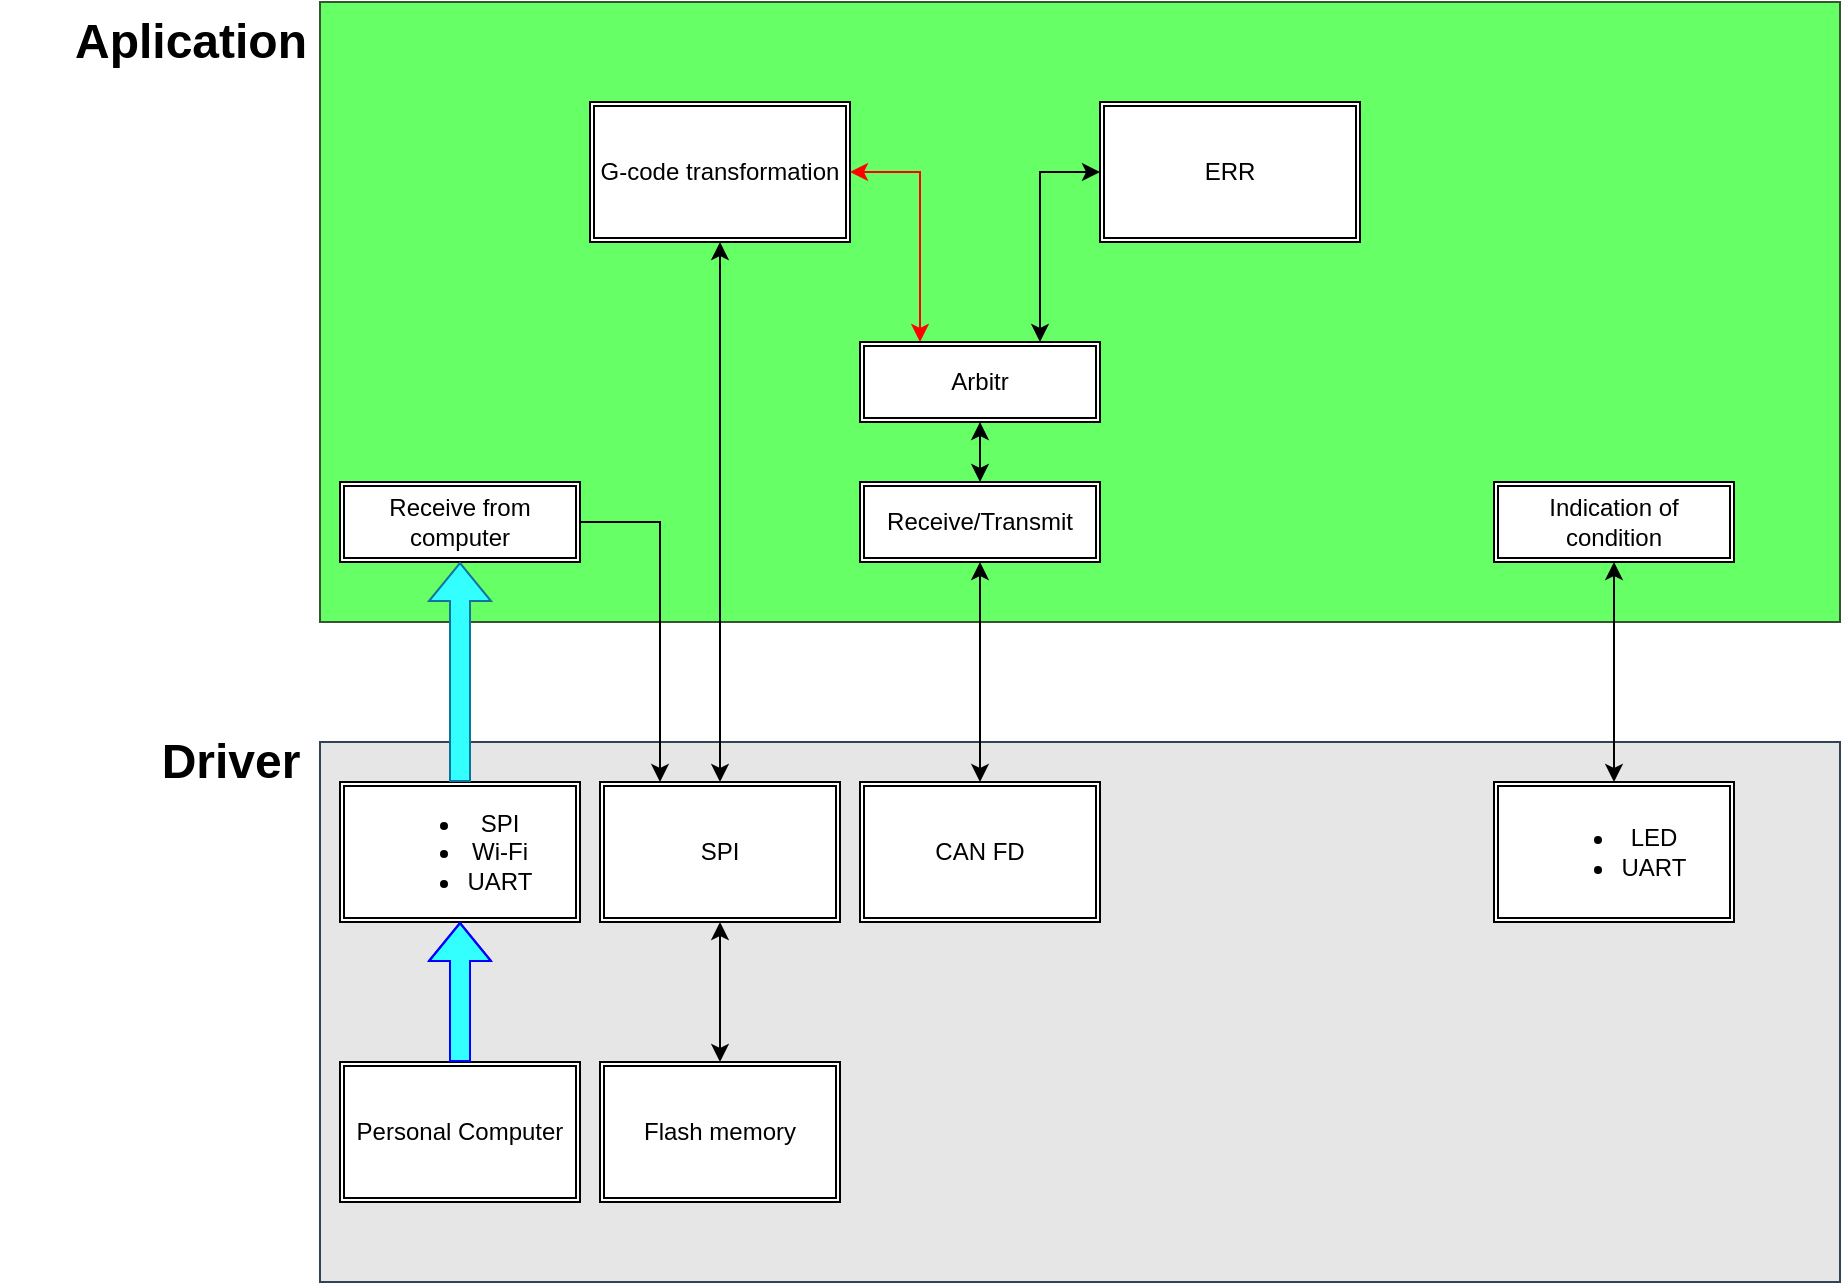 <mxfile version="21.6.8" type="device">
  <diagram id="t3cP3vF3lQIPkHDeWNGu" name="Страница — 1">
    <mxGraphModel dx="2062" dy="1844" grid="1" gridSize="10" guides="1" tooltips="1" connect="1" arrows="1" fold="1" page="1" pageScale="1" pageWidth="827" pageHeight="1169" math="0" shadow="0">
      <root>
        <mxCell id="0" />
        <mxCell id="1" parent="0" />
        <mxCell id="xS860GuPc2prP_vWfw5V-3" value="" style="rounded=0;whiteSpace=wrap;html=1;fillColor=#E6E6E6;fontColor=#ffffff;strokeColor=#314354;" vertex="1" parent="1">
          <mxGeometry x="120" y="190" width="760" height="270" as="geometry" />
        </mxCell>
        <mxCell id="xS860GuPc2prP_vWfw5V-4" value="" style="rounded=0;whiteSpace=wrap;html=1;fillColor=#66FF66;strokeColor=#3A5431;fontColor=#ffffff;" vertex="1" parent="1">
          <mxGeometry x="120" y="-180" width="760" height="310" as="geometry" />
        </mxCell>
        <mxCell id="xS860GuPc2prP_vWfw5V-5" value="Aplication" style="text;strokeColor=none;fillColor=none;html=1;fontSize=24;fontStyle=1;verticalAlign=middle;align=center;" vertex="1" parent="1">
          <mxGeometry x="-40" y="-180" width="190" height="40" as="geometry" />
        </mxCell>
        <mxCell id="xS860GuPc2prP_vWfw5V-6" value="Driver" style="text;strokeColor=none;fillColor=none;html=1;fontSize=24;fontStyle=1;verticalAlign=middle;align=center;" vertex="1" parent="1">
          <mxGeometry x="-20" y="180" width="190" height="40" as="geometry" />
        </mxCell>
        <mxCell id="xS860GuPc2prP_vWfw5V-7" value="ERR" style="shape=ext;double=1;rounded=0;whiteSpace=wrap;html=1;" vertex="1" parent="1">
          <mxGeometry x="510" y="-130" width="130" height="70" as="geometry" />
        </mxCell>
        <mxCell id="xS860GuPc2prP_vWfw5V-8" value="G-code transformation" style="shape=ext;double=1;rounded=0;whiteSpace=wrap;html=1;" vertex="1" parent="1">
          <mxGeometry x="255" y="-130" width="130" height="70" as="geometry" />
        </mxCell>
        <mxCell id="xS860GuPc2prP_vWfw5V-32" style="edgeStyle=orthogonalEdgeStyle;rounded=0;orthogonalLoop=1;jettySize=auto;html=1;entryX=0.25;entryY=0;entryDx=0;entryDy=0;" edge="1" parent="1" source="xS860GuPc2prP_vWfw5V-9" target="xS860GuPc2prP_vWfw5V-43">
          <mxGeometry relative="1" as="geometry">
            <mxPoint x="290" y="460" as="targetPoint" />
          </mxGeometry>
        </mxCell>
        <mxCell id="xS860GuPc2prP_vWfw5V-9" value="Receive from computer" style="shape=ext;double=1;rounded=0;whiteSpace=wrap;html=1;" vertex="1" parent="1">
          <mxGeometry x="130" y="60" width="120" height="40" as="geometry" />
        </mxCell>
        <mxCell id="xS860GuPc2prP_vWfw5V-10" value="Receive/Transmit" style="shape=ext;double=1;rounded=0;whiteSpace=wrap;html=1;" vertex="1" parent="1">
          <mxGeometry x="390" y="60" width="120" height="40" as="geometry" />
        </mxCell>
        <mxCell id="xS860GuPc2prP_vWfw5V-42" style="edgeStyle=orthogonalEdgeStyle;rounded=0;orthogonalLoop=1;jettySize=auto;html=1;exitX=0.25;exitY=0;exitDx=0;exitDy=0;entryX=1;entryY=0.5;entryDx=0;entryDy=0;startArrow=classic;startFill=1;strokeColor=#FF0000;" edge="1" parent="1" source="xS860GuPc2prP_vWfw5V-11" target="xS860GuPc2prP_vWfw5V-8">
          <mxGeometry relative="1" as="geometry" />
        </mxCell>
        <mxCell id="xS860GuPc2prP_vWfw5V-11" value="Arbitr" style="shape=ext;double=1;rounded=0;whiteSpace=wrap;html=1;" vertex="1" parent="1">
          <mxGeometry x="390" y="-10" width="120" height="40" as="geometry" />
        </mxCell>
        <mxCell id="xS860GuPc2prP_vWfw5V-12" value="Indication of condition" style="shape=ext;double=1;rounded=0;whiteSpace=wrap;html=1;" vertex="1" parent="1">
          <mxGeometry x="707" y="60" width="120" height="40" as="geometry" />
        </mxCell>
        <mxCell id="xS860GuPc2prP_vWfw5V-13" value="&lt;ul&gt;&lt;li&gt;SPI&lt;/li&gt;&lt;li&gt;Wi-Fi&lt;/li&gt;&lt;li&gt;UART&lt;/li&gt;&lt;/ul&gt;" style="shape=ext;double=1;rounded=0;whiteSpace=wrap;html=1;" vertex="1" parent="1">
          <mxGeometry x="130" y="210" width="120" height="70" as="geometry" />
        </mxCell>
        <mxCell id="xS860GuPc2prP_vWfw5V-15" value="&lt;div&gt;CAN FD&lt;/div&gt;" style="shape=ext;double=1;rounded=0;whiteSpace=wrap;html=1;" vertex="1" parent="1">
          <mxGeometry x="390" y="210" width="120" height="70" as="geometry" />
        </mxCell>
        <mxCell id="xS860GuPc2prP_vWfw5V-35" style="edgeStyle=orthogonalEdgeStyle;rounded=0;orthogonalLoop=1;jettySize=auto;html=1;entryX=0.5;entryY=1;entryDx=0;entryDy=0;startArrow=classic;startFill=1;exitX=0.5;exitY=0;exitDx=0;exitDy=0;" edge="1" parent="1" source="xS860GuPc2prP_vWfw5V-43" target="xS860GuPc2prP_vWfw5V-8">
          <mxGeometry relative="1" as="geometry" />
        </mxCell>
        <mxCell id="xS860GuPc2prP_vWfw5V-16" value="&lt;div&gt;Flash memory&lt;/div&gt;" style="shape=ext;double=1;rounded=0;whiteSpace=wrap;html=1;" vertex="1" parent="1">
          <mxGeometry x="260" y="350" width="120" height="70" as="geometry" />
        </mxCell>
        <mxCell id="xS860GuPc2prP_vWfw5V-17" value="&lt;ul&gt;&lt;li&gt;LED&lt;/li&gt;&lt;li&gt;UART&lt;/li&gt;&lt;/ul&gt;" style="shape=ext;double=1;rounded=0;whiteSpace=wrap;html=1;" vertex="1" parent="1">
          <mxGeometry x="707" y="210" width="120" height="70" as="geometry" />
        </mxCell>
        <mxCell id="xS860GuPc2prP_vWfw5V-19" value="" style="shape=flexArrow;endArrow=classic;html=1;rounded=0;exitX=0.5;exitY=0;exitDx=0;exitDy=0;entryX=0.5;entryY=1;entryDx=0;entryDy=0;fillColor=#33FFFF;strokeColor=#10739e;" edge="1" parent="1" source="xS860GuPc2prP_vWfw5V-13" target="xS860GuPc2prP_vWfw5V-9">
          <mxGeometry width="50" height="50" relative="1" as="geometry">
            <mxPoint x="420" y="150" as="sourcePoint" />
            <mxPoint x="470" y="100" as="targetPoint" />
          </mxGeometry>
        </mxCell>
        <mxCell id="xS860GuPc2prP_vWfw5V-27" value="" style="endArrow=classic;startArrow=classic;html=1;rounded=0;exitX=0.5;exitY=0;exitDx=0;exitDy=0;entryX=0.5;entryY=1;entryDx=0;entryDy=0;" edge="1" parent="1" source="xS860GuPc2prP_vWfw5V-15" target="xS860GuPc2prP_vWfw5V-10">
          <mxGeometry width="50" height="50" relative="1" as="geometry">
            <mxPoint x="420" y="150" as="sourcePoint" />
            <mxPoint x="470" y="100" as="targetPoint" />
          </mxGeometry>
        </mxCell>
        <mxCell id="xS860GuPc2prP_vWfw5V-28" value="" style="endArrow=classic;startArrow=classic;html=1;rounded=0;entryX=0.5;entryY=1;entryDx=0;entryDy=0;" edge="1" parent="1" target="xS860GuPc2prP_vWfw5V-11">
          <mxGeometry width="50" height="50" relative="1" as="geometry">
            <mxPoint x="450" y="60" as="sourcePoint" />
            <mxPoint x="460" y="110" as="targetPoint" />
          </mxGeometry>
        </mxCell>
        <mxCell id="xS860GuPc2prP_vWfw5V-31" value="" style="endArrow=classic;startArrow=classic;html=1;rounded=0;entryX=0.5;entryY=1;entryDx=0;entryDy=0;" edge="1" parent="1" source="xS860GuPc2prP_vWfw5V-17" target="xS860GuPc2prP_vWfw5V-12">
          <mxGeometry width="50" height="50" relative="1" as="geometry">
            <mxPoint x="750" y="260" as="sourcePoint" />
            <mxPoint x="800" y="210" as="targetPoint" />
          </mxGeometry>
        </mxCell>
        <mxCell id="xS860GuPc2prP_vWfw5V-40" value="" style="endArrow=classic;startArrow=classic;html=1;rounded=0;exitX=0.75;exitY=0;exitDx=0;exitDy=0;entryX=0;entryY=0.5;entryDx=0;entryDy=0;" edge="1" parent="1" source="xS860GuPc2prP_vWfw5V-11" target="xS860GuPc2prP_vWfw5V-7">
          <mxGeometry width="50" height="50" relative="1" as="geometry">
            <mxPoint x="420" y="-40" as="sourcePoint" />
            <mxPoint x="470" y="-90" as="targetPoint" />
            <Array as="points">
              <mxPoint x="480" y="-95" />
            </Array>
          </mxGeometry>
        </mxCell>
        <mxCell id="xS860GuPc2prP_vWfw5V-43" value="&lt;div&gt;SPI&lt;/div&gt;" style="shape=ext;double=1;rounded=0;whiteSpace=wrap;html=1;" vertex="1" parent="1">
          <mxGeometry x="260" y="210" width="120" height="70" as="geometry" />
        </mxCell>
        <mxCell id="xS860GuPc2prP_vWfw5V-44" value="" style="endArrow=classic;startArrow=classic;html=1;rounded=0;exitX=0.5;exitY=0;exitDx=0;exitDy=0;entryX=0.5;entryY=1;entryDx=0;entryDy=0;" edge="1" parent="1" source="xS860GuPc2prP_vWfw5V-16" target="xS860GuPc2prP_vWfw5V-43">
          <mxGeometry width="50" height="50" relative="1" as="geometry">
            <mxPoint x="430" y="320" as="sourcePoint" />
            <mxPoint x="480" y="270" as="targetPoint" />
          </mxGeometry>
        </mxCell>
        <mxCell id="xS860GuPc2prP_vWfw5V-45" value="&lt;div&gt;Personal Computer&lt;/div&gt;" style="shape=ext;double=1;rounded=0;whiteSpace=wrap;html=1;" vertex="1" parent="1">
          <mxGeometry x="130" y="350" width="120" height="70" as="geometry" />
        </mxCell>
        <mxCell id="xS860GuPc2prP_vWfw5V-46" value="" style="shape=flexArrow;endArrow=classic;html=1;rounded=0;exitX=0.5;exitY=0;exitDx=0;exitDy=0;entryX=0.5;entryY=1;entryDx=0;entryDy=0;strokeColor=#0000FF;fillColor=#33FFFF;" edge="1" parent="1" source="xS860GuPc2prP_vWfw5V-45" target="xS860GuPc2prP_vWfw5V-13">
          <mxGeometry width="50" height="50" relative="1" as="geometry">
            <mxPoint x="420" y="170" as="sourcePoint" />
            <mxPoint x="470" y="120" as="targetPoint" />
            <Array as="points">
              <mxPoint x="190" y="320" />
            </Array>
          </mxGeometry>
        </mxCell>
      </root>
    </mxGraphModel>
  </diagram>
</mxfile>
